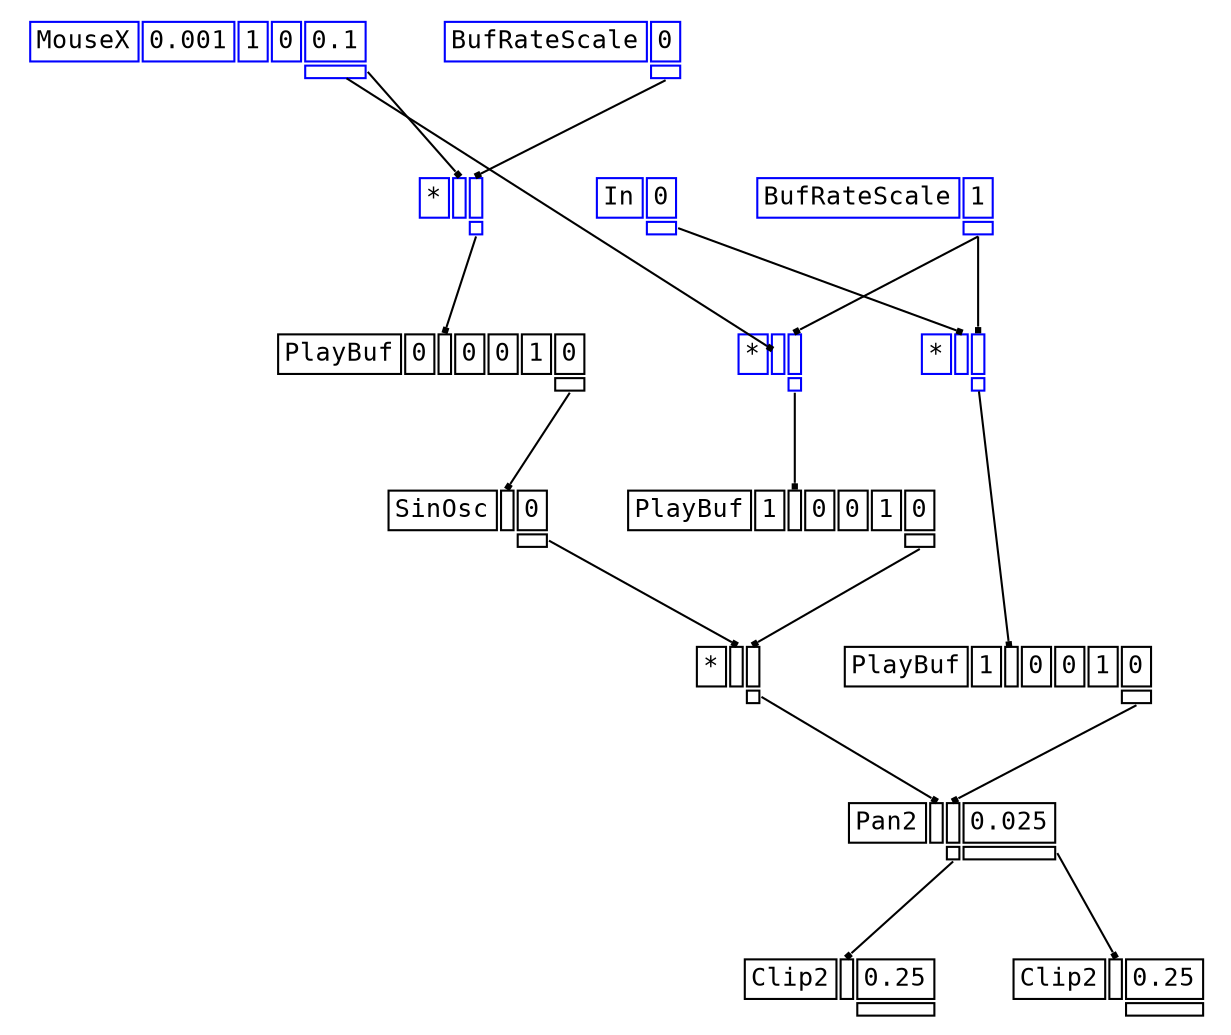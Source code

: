 digraph Anonymous {
graph [splines=false];
node [fontsize=12,fontname="Courier"];
edge [arrowhead=box,arrowsize=0.25];
u_4[shape="plaintext",color="blue",label=<<TABLE BORDER="0" CELLBORDER="1"><TR><TD>MouseX</TD><TD ID="u_4:K_0">0.001</TD><TD ID="u_4:K_1">1</TD><TD ID="u_4:K_2">0</TD><TD ID="u_4:K_3">0.1</TD></TR><TR><TD BORDER="0"></TD><TD BORDER="0"></TD><TD BORDER="0"></TD><TD BORDER="0"></TD><TD PORT="o_0" ID="u_4:o_0"></TD></TR></TABLE>>];
u_5[shape="plaintext",color="blue",label=<<TABLE BORDER="0" CELLBORDER="1"><TR><TD>BufRateScale</TD><TD ID="u_5:K_0">0</TD></TR><TR><TD BORDER="0"></TD><TD PORT="o_0" ID="u_5:o_0"></TD></TR></TABLE>>];
u_6[shape="plaintext",color="blue",label=<<TABLE BORDER="0" CELLBORDER="1"><TR><TD>*</TD><TD PORT="i_0" ID="u_6:i_0"></TD><TD PORT="i_1" ID="u_6:i_1"></TD></TR><TR><TD BORDER="0"></TD><TD BORDER="0"></TD><TD PORT="o_0" ID="u_6:o_0"></TD></TR></TABLE>>];
u_7[shape="plaintext",color="black",label=<<TABLE BORDER="0" CELLBORDER="1"><TR><TD>PlayBuf</TD><TD ID="u_7:K_0">0</TD><TD PORT="i_1" ID="u_7:i_1"></TD><TD ID="u_7:K_2">0</TD><TD ID="u_7:K_3">0</TD><TD ID="u_7:K_4">1</TD><TD ID="u_7:K_5">0</TD></TR><TR><TD BORDER="0"></TD><TD BORDER="0"></TD><TD BORDER="0"></TD><TD BORDER="0"></TD><TD BORDER="0"></TD><TD BORDER="0"></TD><TD PORT="o_0" ID="u_7:o_0"></TD></TR></TABLE>>];
u_8[shape="plaintext",color="black",label=<<TABLE BORDER="0" CELLBORDER="1"><TR><TD>SinOsc</TD><TD PORT="i_0" ID="u_8:i_0"></TD><TD ID="u_8:K_1">0</TD></TR><TR><TD BORDER="0"></TD><TD BORDER="0"></TD><TD PORT="o_0" ID="u_8:o_0"></TD></TR></TABLE>>];
u_9[shape="plaintext",color="blue",label=<<TABLE BORDER="0" CELLBORDER="1"><TR><TD>BufRateScale</TD><TD ID="u_9:K_0">1</TD></TR><TR><TD BORDER="0"></TD><TD PORT="o_0" ID="u_9:o_0"></TD></TR></TABLE>>];
u_10[shape="plaintext",color="blue",label=<<TABLE BORDER="0" CELLBORDER="1"><TR><TD>*</TD><TD PORT="i_0" ID="u_10:i_0"></TD><TD PORT="i_1" ID="u_10:i_1"></TD></TR><TR><TD BORDER="0"></TD><TD BORDER="0"></TD><TD PORT="o_0" ID="u_10:o_0"></TD></TR></TABLE>>];
u_11[shape="plaintext",color="black",label=<<TABLE BORDER="0" CELLBORDER="1"><TR><TD>PlayBuf</TD><TD ID="u_11:K_0">1</TD><TD PORT="i_1" ID="u_11:i_1"></TD><TD ID="u_11:K_2">0</TD><TD ID="u_11:K_3">0</TD><TD ID="u_11:K_4">1</TD><TD ID="u_11:K_5">0</TD></TR><TR><TD BORDER="0"></TD><TD BORDER="0"></TD><TD BORDER="0"></TD><TD BORDER="0"></TD><TD BORDER="0"></TD><TD BORDER="0"></TD><TD PORT="o_0" ID="u_11:o_0"></TD></TR></TABLE>>];
u_12[shape="plaintext",color="black",label=<<TABLE BORDER="0" CELLBORDER="1"><TR><TD>*</TD><TD PORT="i_0" ID="u_12:i_0"></TD><TD PORT="i_1" ID="u_12:i_1"></TD></TR><TR><TD BORDER="0"></TD><TD BORDER="0"></TD><TD PORT="o_0" ID="u_12:o_0"></TD></TR></TABLE>>];
u_13[shape="plaintext",color="blue",label=<<TABLE BORDER="0" CELLBORDER="1"><TR><TD>In</TD><TD ID="u_13:K_0">0</TD></TR><TR><TD BORDER="0"></TD><TD PORT="o_0" ID="u_13:o_0"></TD></TR></TABLE>>];
u_14[shape="plaintext",color="blue",label=<<TABLE BORDER="0" CELLBORDER="1"><TR><TD>*</TD><TD PORT="i_0" ID="u_14:i_0"></TD><TD PORT="i_1" ID="u_14:i_1"></TD></TR><TR><TD BORDER="0"></TD><TD BORDER="0"></TD><TD PORT="o_0" ID="u_14:o_0"></TD></TR></TABLE>>];
u_15[shape="plaintext",color="black",label=<<TABLE BORDER="0" CELLBORDER="1"><TR><TD>PlayBuf</TD><TD ID="u_15:K_0">1</TD><TD PORT="i_1" ID="u_15:i_1"></TD><TD ID="u_15:K_2">0</TD><TD ID="u_15:K_3">0</TD><TD ID="u_15:K_4">1</TD><TD ID="u_15:K_5">0</TD></TR><TR><TD BORDER="0"></TD><TD BORDER="0"></TD><TD BORDER="0"></TD><TD BORDER="0"></TD><TD BORDER="0"></TD><TD BORDER="0"></TD><TD PORT="o_0" ID="u_15:o_0"></TD></TR></TABLE>>];
u_17[shape="plaintext",color="black",label=<<TABLE BORDER="0" CELLBORDER="1"><TR><TD>Pan2</TD><TD PORT="i_0" ID="u_17:i_0"></TD><TD PORT="i_1" ID="u_17:i_1"></TD><TD ID="u_17:K_2">0.025</TD></TR><TR><TD BORDER="0"></TD><TD BORDER="0"></TD><TD PORT="o_0" ID="u_17:o_0"></TD><TD PORT="o_1" ID="u_17:o_1"></TD></TR></TABLE>>];
u_20[shape="plaintext",color="black",label=<<TABLE BORDER="0" CELLBORDER="1"><TR><TD>Clip2</TD><TD PORT="i_0" ID="u_20:i_0"></TD><TD ID="u_20:K_1">0.25</TD></TR><TR><TD BORDER="0"></TD><TD BORDER="0"></TD><TD PORT="o_0" ID="u_20:o_0"></TD></TR></TABLE>>];
u_22[shape="plaintext",color="black",label=<<TABLE BORDER="0" CELLBORDER="1"><TR><TD>Clip2</TD><TD PORT="i_0" ID="u_22:i_0"></TD><TD ID="u_22:K_1">0.25</TD></TR><TR><TD BORDER="0"></TD><TD BORDER="0"></TD><TD PORT="o_0" ID="u_22:o_0"></TD></TR></TABLE>>];
u_4:o_0 -> u_6:i_0;
u_5:o_0 -> u_6:i_1;
u_6:o_0 -> u_7:i_1;
u_7:o_0 -> u_8:i_0;
u_4:o_0 -> u_10:i_0;
u_9:o_0 -> u_10:i_1;
u_10:o_0 -> u_11:i_1;
u_8:o_0 -> u_12:i_0;
u_11:o_0 -> u_12:i_1;
u_13:o_0 -> u_14:i_0;
u_9:o_0 -> u_14:i_1;
u_14:o_0 -> u_15:i_1;
u_12:o_0 -> u_17:i_0;
u_15:o_0 -> u_17:i_1;
u_17:o_1 -> u_20:i_0;
u_17:o_0 -> u_22:i_0;
}
